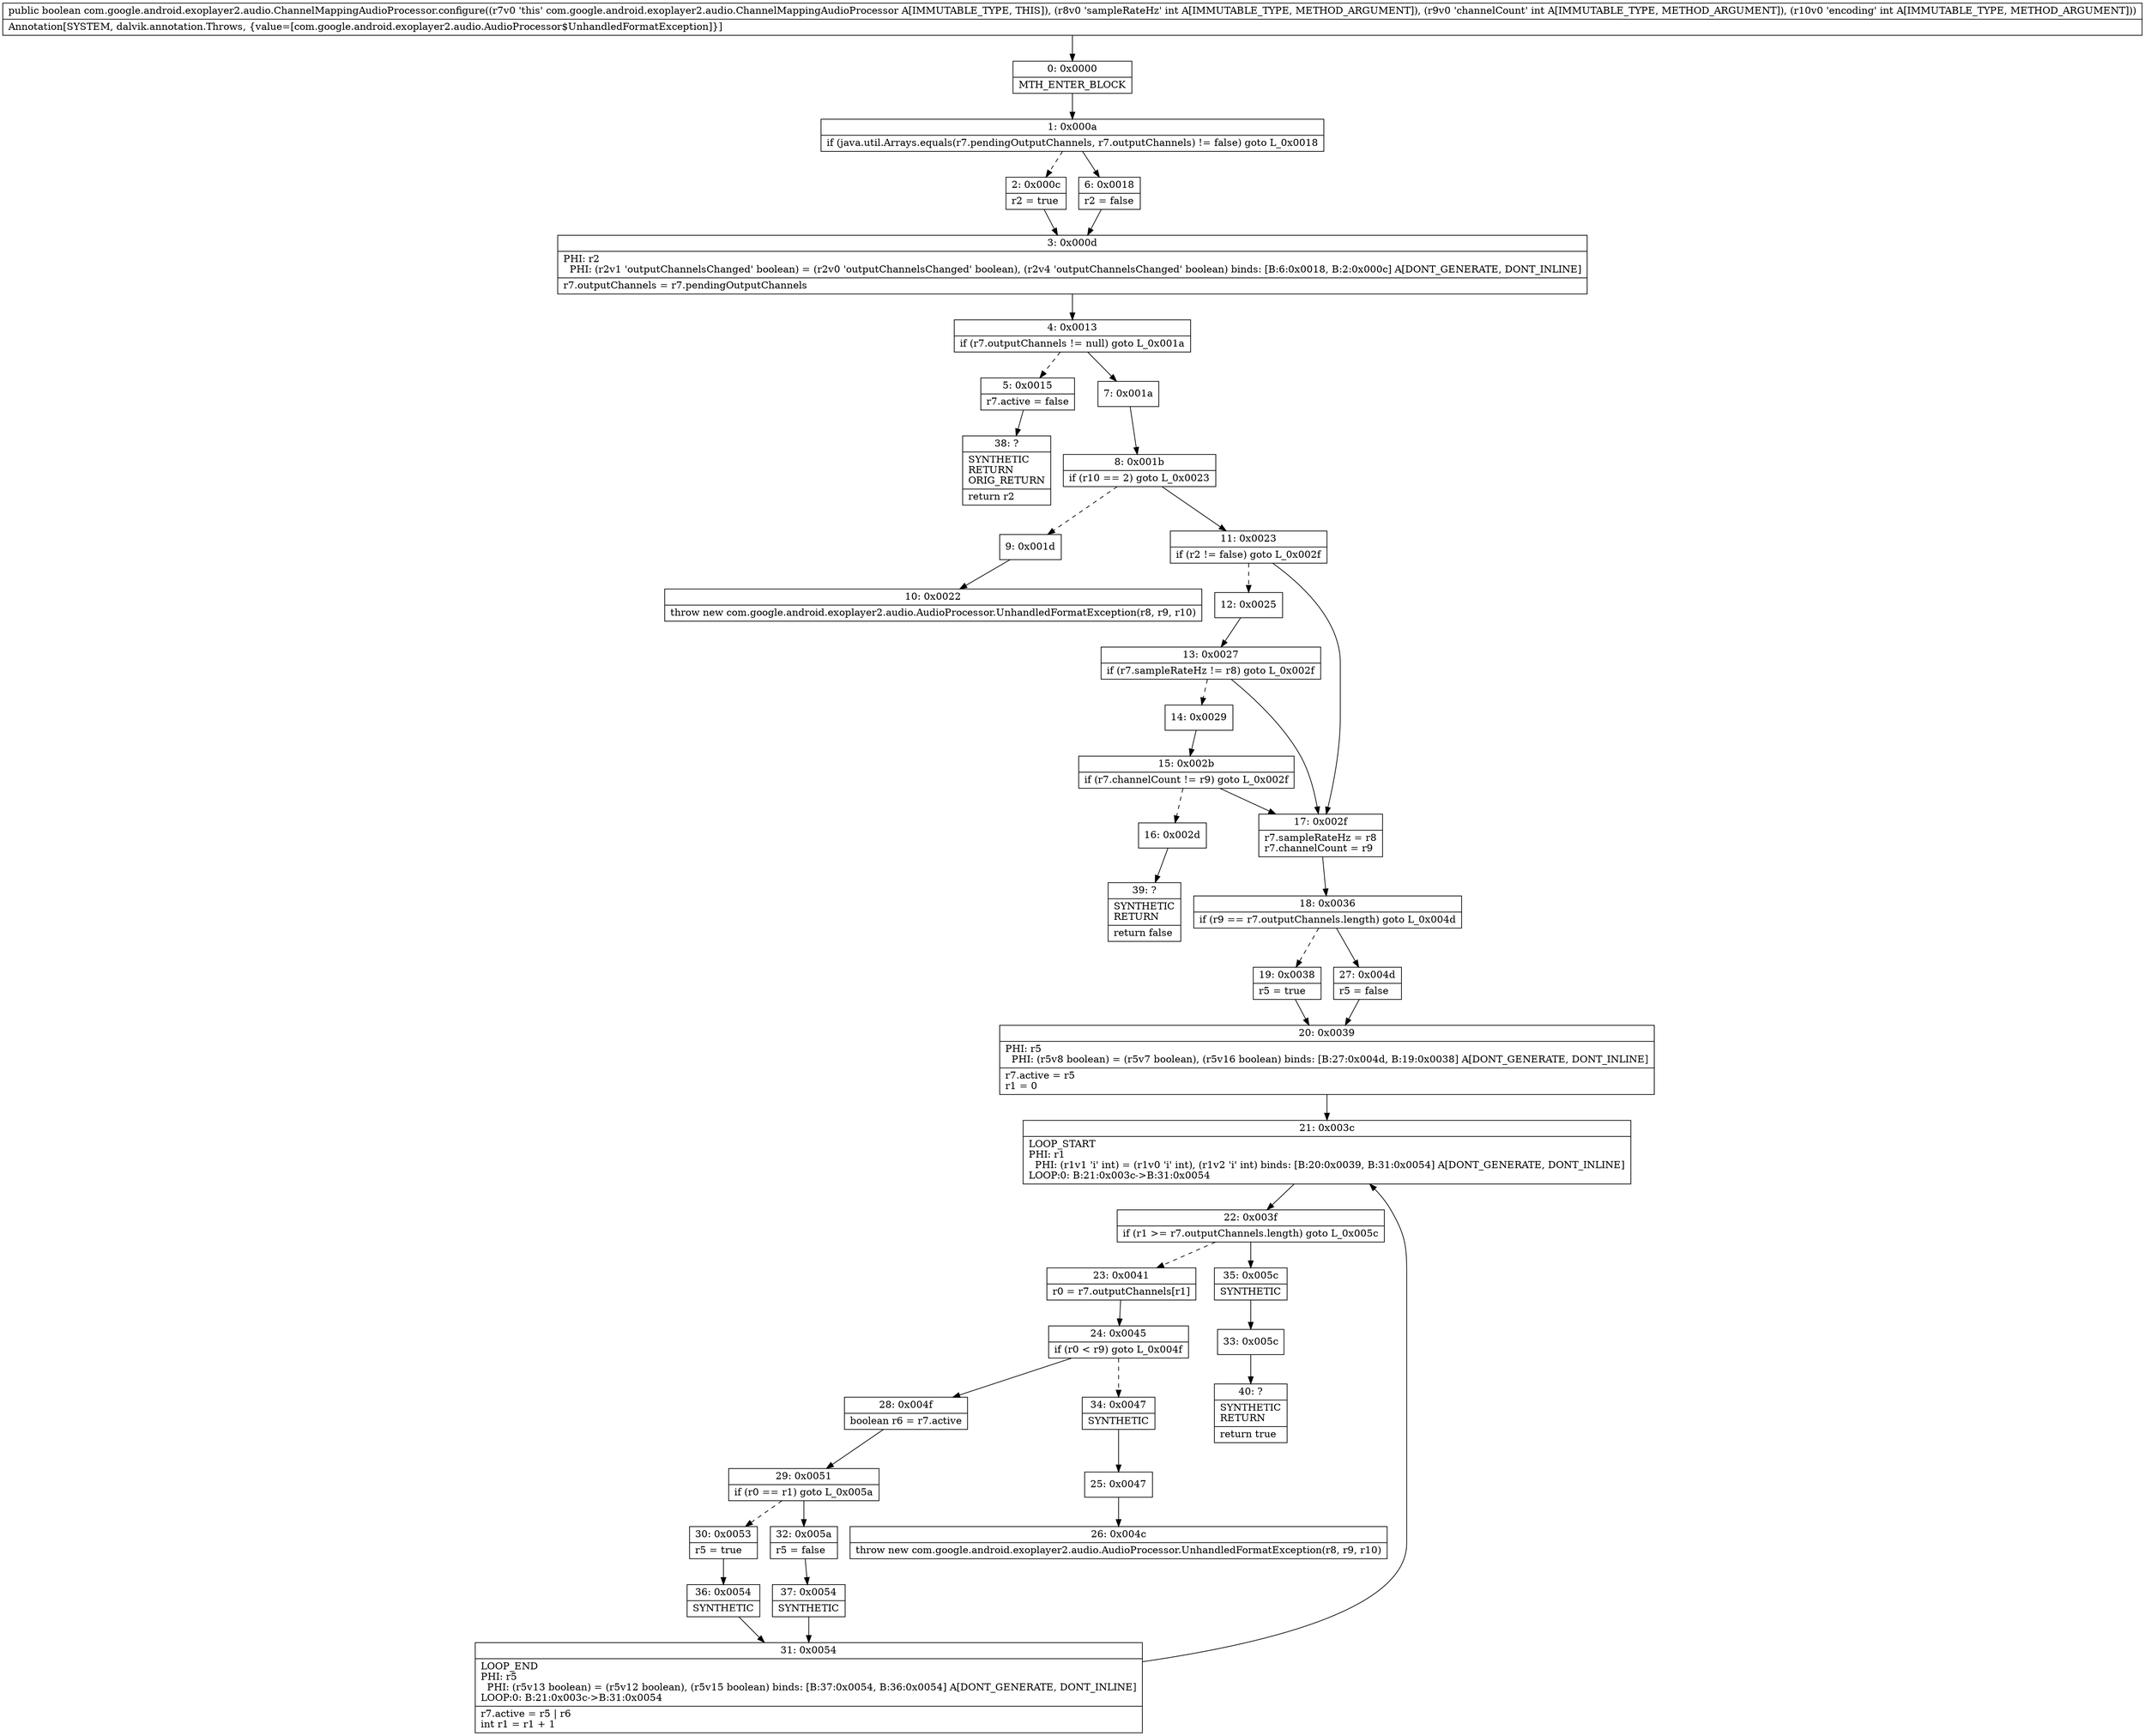 digraph "CFG forcom.google.android.exoplayer2.audio.ChannelMappingAudioProcessor.configure(III)Z" {
Node_0 [shape=record,label="{0\:\ 0x0000|MTH_ENTER_BLOCK\l}"];
Node_1 [shape=record,label="{1\:\ 0x000a|if (java.util.Arrays.equals(r7.pendingOutputChannels, r7.outputChannels) != false) goto L_0x0018\l}"];
Node_2 [shape=record,label="{2\:\ 0x000c|r2 = true\l}"];
Node_3 [shape=record,label="{3\:\ 0x000d|PHI: r2 \l  PHI: (r2v1 'outputChannelsChanged' boolean) = (r2v0 'outputChannelsChanged' boolean), (r2v4 'outputChannelsChanged' boolean) binds: [B:6:0x0018, B:2:0x000c] A[DONT_GENERATE, DONT_INLINE]\l|r7.outputChannels = r7.pendingOutputChannels\l}"];
Node_4 [shape=record,label="{4\:\ 0x0013|if (r7.outputChannels != null) goto L_0x001a\l}"];
Node_5 [shape=record,label="{5\:\ 0x0015|r7.active = false\l}"];
Node_6 [shape=record,label="{6\:\ 0x0018|r2 = false\l}"];
Node_7 [shape=record,label="{7\:\ 0x001a}"];
Node_8 [shape=record,label="{8\:\ 0x001b|if (r10 == 2) goto L_0x0023\l}"];
Node_9 [shape=record,label="{9\:\ 0x001d}"];
Node_10 [shape=record,label="{10\:\ 0x0022|throw new com.google.android.exoplayer2.audio.AudioProcessor.UnhandledFormatException(r8, r9, r10)\l}"];
Node_11 [shape=record,label="{11\:\ 0x0023|if (r2 != false) goto L_0x002f\l}"];
Node_12 [shape=record,label="{12\:\ 0x0025}"];
Node_13 [shape=record,label="{13\:\ 0x0027|if (r7.sampleRateHz != r8) goto L_0x002f\l}"];
Node_14 [shape=record,label="{14\:\ 0x0029}"];
Node_15 [shape=record,label="{15\:\ 0x002b|if (r7.channelCount != r9) goto L_0x002f\l}"];
Node_16 [shape=record,label="{16\:\ 0x002d}"];
Node_17 [shape=record,label="{17\:\ 0x002f|r7.sampleRateHz = r8\lr7.channelCount = r9\l}"];
Node_18 [shape=record,label="{18\:\ 0x0036|if (r9 == r7.outputChannels.length) goto L_0x004d\l}"];
Node_19 [shape=record,label="{19\:\ 0x0038|r5 = true\l}"];
Node_20 [shape=record,label="{20\:\ 0x0039|PHI: r5 \l  PHI: (r5v8 boolean) = (r5v7 boolean), (r5v16 boolean) binds: [B:27:0x004d, B:19:0x0038] A[DONT_GENERATE, DONT_INLINE]\l|r7.active = r5\lr1 = 0\l}"];
Node_21 [shape=record,label="{21\:\ 0x003c|LOOP_START\lPHI: r1 \l  PHI: (r1v1 'i' int) = (r1v0 'i' int), (r1v2 'i' int) binds: [B:20:0x0039, B:31:0x0054] A[DONT_GENERATE, DONT_INLINE]\lLOOP:0: B:21:0x003c\-\>B:31:0x0054\l}"];
Node_22 [shape=record,label="{22\:\ 0x003f|if (r1 \>= r7.outputChannels.length) goto L_0x005c\l}"];
Node_23 [shape=record,label="{23\:\ 0x0041|r0 = r7.outputChannels[r1]\l}"];
Node_24 [shape=record,label="{24\:\ 0x0045|if (r0 \< r9) goto L_0x004f\l}"];
Node_25 [shape=record,label="{25\:\ 0x0047}"];
Node_26 [shape=record,label="{26\:\ 0x004c|throw new com.google.android.exoplayer2.audio.AudioProcessor.UnhandledFormatException(r8, r9, r10)\l}"];
Node_27 [shape=record,label="{27\:\ 0x004d|r5 = false\l}"];
Node_28 [shape=record,label="{28\:\ 0x004f|boolean r6 = r7.active\l}"];
Node_29 [shape=record,label="{29\:\ 0x0051|if (r0 == r1) goto L_0x005a\l}"];
Node_30 [shape=record,label="{30\:\ 0x0053|r5 = true\l}"];
Node_31 [shape=record,label="{31\:\ 0x0054|LOOP_END\lPHI: r5 \l  PHI: (r5v13 boolean) = (r5v12 boolean), (r5v15 boolean) binds: [B:37:0x0054, B:36:0x0054] A[DONT_GENERATE, DONT_INLINE]\lLOOP:0: B:21:0x003c\-\>B:31:0x0054\l|r7.active = r5 \| r6\lint r1 = r1 + 1\l}"];
Node_32 [shape=record,label="{32\:\ 0x005a|r5 = false\l}"];
Node_33 [shape=record,label="{33\:\ 0x005c}"];
Node_34 [shape=record,label="{34\:\ 0x0047|SYNTHETIC\l}"];
Node_35 [shape=record,label="{35\:\ 0x005c|SYNTHETIC\l}"];
Node_36 [shape=record,label="{36\:\ 0x0054|SYNTHETIC\l}"];
Node_37 [shape=record,label="{37\:\ 0x0054|SYNTHETIC\l}"];
Node_38 [shape=record,label="{38\:\ ?|SYNTHETIC\lRETURN\lORIG_RETURN\l|return r2\l}"];
Node_39 [shape=record,label="{39\:\ ?|SYNTHETIC\lRETURN\l|return false\l}"];
Node_40 [shape=record,label="{40\:\ ?|SYNTHETIC\lRETURN\l|return true\l}"];
MethodNode[shape=record,label="{public boolean com.google.android.exoplayer2.audio.ChannelMappingAudioProcessor.configure((r7v0 'this' com.google.android.exoplayer2.audio.ChannelMappingAudioProcessor A[IMMUTABLE_TYPE, THIS]), (r8v0 'sampleRateHz' int A[IMMUTABLE_TYPE, METHOD_ARGUMENT]), (r9v0 'channelCount' int A[IMMUTABLE_TYPE, METHOD_ARGUMENT]), (r10v0 'encoding' int A[IMMUTABLE_TYPE, METHOD_ARGUMENT]))  | Annotation[SYSTEM, dalvik.annotation.Throws, \{value=[com.google.android.exoplayer2.audio.AudioProcessor$UnhandledFormatException]\}]\l}"];
MethodNode -> Node_0;
Node_0 -> Node_1;
Node_1 -> Node_2[style=dashed];
Node_1 -> Node_6;
Node_2 -> Node_3;
Node_3 -> Node_4;
Node_4 -> Node_5[style=dashed];
Node_4 -> Node_7;
Node_5 -> Node_38;
Node_6 -> Node_3;
Node_7 -> Node_8;
Node_8 -> Node_9[style=dashed];
Node_8 -> Node_11;
Node_9 -> Node_10;
Node_11 -> Node_12[style=dashed];
Node_11 -> Node_17;
Node_12 -> Node_13;
Node_13 -> Node_14[style=dashed];
Node_13 -> Node_17;
Node_14 -> Node_15;
Node_15 -> Node_16[style=dashed];
Node_15 -> Node_17;
Node_16 -> Node_39;
Node_17 -> Node_18;
Node_18 -> Node_19[style=dashed];
Node_18 -> Node_27;
Node_19 -> Node_20;
Node_20 -> Node_21;
Node_21 -> Node_22;
Node_22 -> Node_23[style=dashed];
Node_22 -> Node_35;
Node_23 -> Node_24;
Node_24 -> Node_28;
Node_24 -> Node_34[style=dashed];
Node_25 -> Node_26;
Node_27 -> Node_20;
Node_28 -> Node_29;
Node_29 -> Node_30[style=dashed];
Node_29 -> Node_32;
Node_30 -> Node_36;
Node_31 -> Node_21;
Node_32 -> Node_37;
Node_33 -> Node_40;
Node_34 -> Node_25;
Node_35 -> Node_33;
Node_36 -> Node_31;
Node_37 -> Node_31;
}

